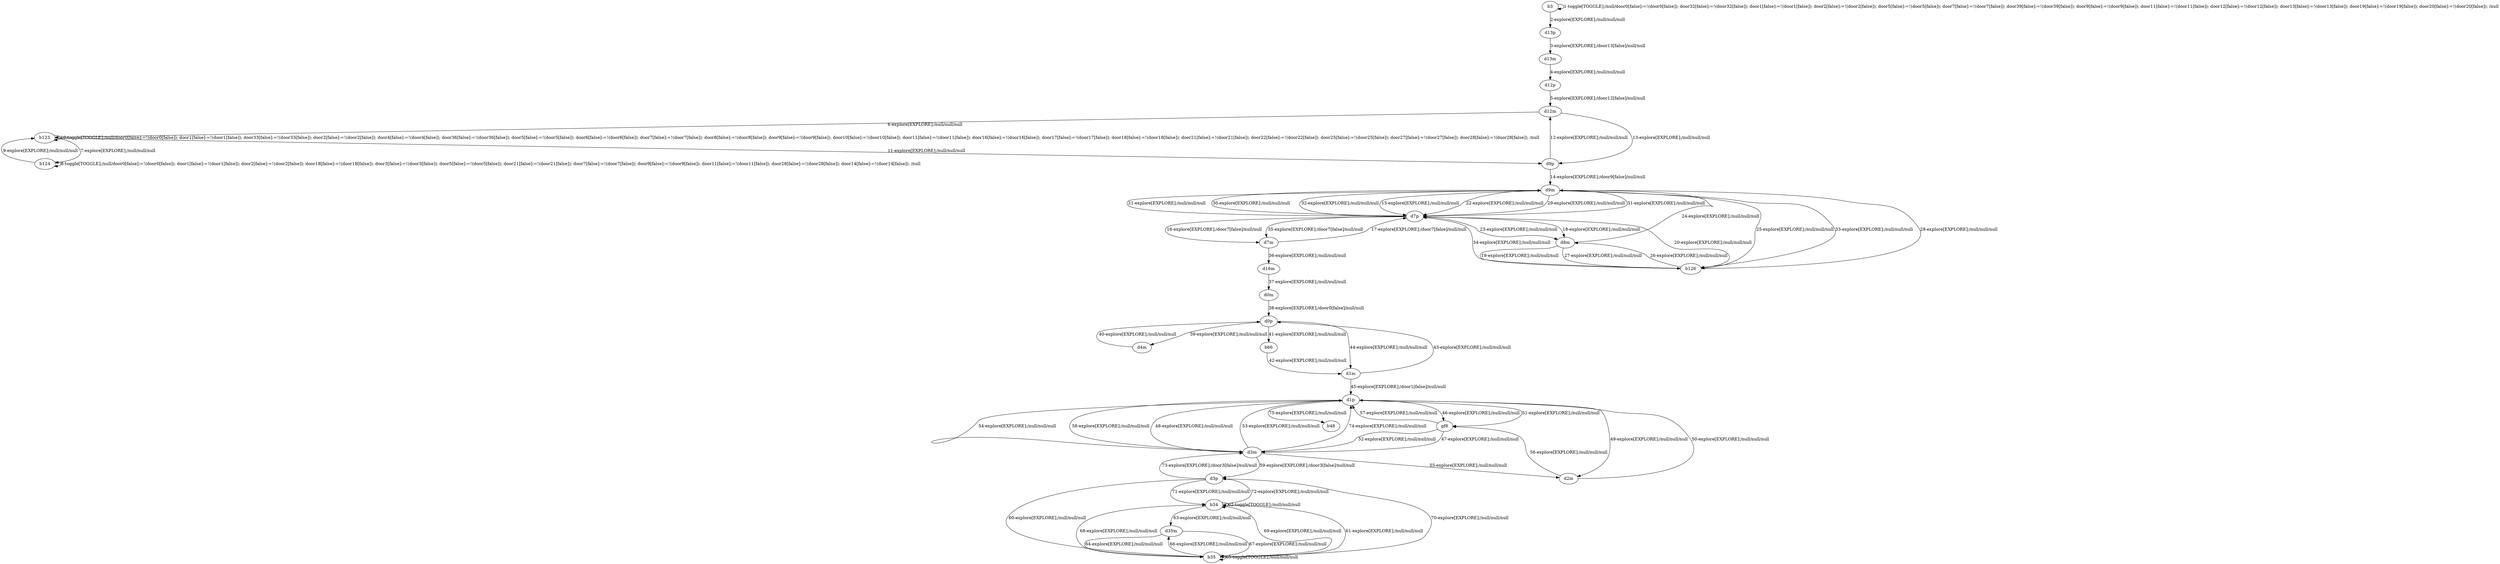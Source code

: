 # Total number of goals covered by this test: 1
# d1p --> b48

digraph g {
"b3" -> "b3" [label = "1-toggle[TOGGLE];/null/door0[false]:=!(door0[false]); door32[false]:=!(door32[false]); door1[false]:=!(door1[false]); door2[false]:=!(door2[false]); door5[false]:=!(door5[false]); door7[false]:=!(door7[false]); door39[false]:=!(door39[false]); door9[false]:=!(door9[false]); door11[false]:=!(door11[false]); door12[false]:=!(door12[false]); door13[false]:=!(door13[false]); door19[false]:=!(door19[false]); door20[false]:=!(door20[false]); /null"];
"b3" -> "d13p" [label = "2-explore[EXPLORE];/null/null/null"];
"d13p" -> "d13m" [label = "3-explore[EXPLORE];/door13[false]/null/null"];
"d13m" -> "d12p" [label = "4-explore[EXPLORE];/null/null/null"];
"d12p" -> "d12m" [label = "5-explore[EXPLORE];/door12[false]/null/null"];
"d12m" -> "b123" [label = "6-explore[EXPLORE];/null/null/null"];
"b123" -> "b124" [label = "7-explore[EXPLORE];/null/null/null"];
"b124" -> "b124" [label = "8-toggle[TOGGLE];/null/door0[false]:=!(door0[false]); door1[false]:=!(door1[false]); door2[false]:=!(door2[false]); door18[false]:=!(door18[false]); door3[false]:=!(door3[false]); door5[false]:=!(door5[false]); door21[false]:=!(door21[false]); door7[false]:=!(door7[false]); door9[false]:=!(door9[false]); door11[false]:=!(door11[false]); door28[false]:=!(door28[false]); door14[false]:=!(door14[false]); /null"];
"b124" -> "b123" [label = "9-explore[EXPLORE];/null/null/null"];
"b123" -> "b123" [label = "10-toggle[TOGGLE];/null/door0[false]:=!(door0[false]); door1[false]:=!(door1[false]); door33[false]:=!(door33[false]); door2[false]:=!(door2[false]); door4[false]:=!(door4[false]); door36[false]:=!(door36[false]); door5[false]:=!(door5[false]); door6[false]:=!(door6[false]); door7[false]:=!(door7[false]); door8[false]:=!(door8[false]); door9[false]:=!(door9[false]); door10[false]:=!(door10[false]); door11[false]:=!(door11[false]); door16[false]:=!(door16[false]); door17[false]:=!(door17[false]); door18[false]:=!(door18[false]); door21[false]:=!(door21[false]); door22[false]:=!(door22[false]); door25[false]:=!(door25[false]); door27[false]:=!(door27[false]); door28[false]:=!(door28[false]); /null"];
"b123" -> "d9p" [label = "11-explore[EXPLORE];/null/null/null"];
"d9p" -> "d12m" [label = "12-explore[EXPLORE];/null/null/null"];
"d12m" -> "d9p" [label = "13-explore[EXPLORE];/null/null/null"];
"d9p" -> "d9m" [label = "14-explore[EXPLORE];/door9[false]/null/null"];
"d9m" -> "d7p" [label = "15-explore[EXPLORE];/null/null/null"];
"d7p" -> "d7m" [label = "16-explore[EXPLORE];/door7[false]/null/null"];
"d7m" -> "d7p" [label = "17-explore[EXPLORE];/door7[false]/null/null"];
"d7p" -> "d8m" [label = "18-explore[EXPLORE];/null/null/null"];
"d8m" -> "b126" [label = "19-explore[EXPLORE];/null/null/null"];
"b126" -> "d7p" [label = "20-explore[EXPLORE];/null/null/null"];
"d7p" -> "d9m" [label = "21-explore[EXPLORE];/null/null/null"];
"d9m" -> "d7p" [label = "22-explore[EXPLORE];/null/null/null"];
"d7p" -> "d8m" [label = "23-explore[EXPLORE];/null/null/null"];
"d8m" -> "d9m" [label = "24-explore[EXPLORE];/null/null/null"];
"d9m" -> "b126" [label = "25-explore[EXPLORE];/null/null/null"];
"b126" -> "d8m" [label = "26-explore[EXPLORE];/null/null/null"];
"d8m" -> "b126" [label = "27-explore[EXPLORE];/null/null/null"];
"b126" -> "d9m" [label = "28-explore[EXPLORE];/null/null/null"];
"d9m" -> "d7p" [label = "29-explore[EXPLORE];/null/null/null"];
"d7p" -> "d9m" [label = "30-explore[EXPLORE];/null/null/null"];
"d9m" -> "d7p" [label = "31-explore[EXPLORE];/null/null/null"];
"d7p" -> "d9m" [label = "32-explore[EXPLORE];/null/null/null"];
"d9m" -> "b126" [label = "33-explore[EXPLORE];/null/null/null"];
"b126" -> "d7p" [label = "34-explore[EXPLORE];/null/null/null"];
"d7p" -> "d7m" [label = "35-explore[EXPLORE];/door7[false]/null/null"];
"d7m" -> "d16m" [label = "36-explore[EXPLORE];/null/null/null"];
"d16m" -> "d0m" [label = "37-explore[EXPLORE];/null/null/null"];
"d0m" -> "d0p" [label = "38-explore[EXPLORE];/door0[false]/null/null"];
"d0p" -> "d4m" [label = "39-explore[EXPLORE];/null/null/null"];
"d4m" -> "d0p" [label = "40-explore[EXPLORE];/null/null/null"];
"d0p" -> "b66" [label = "41-explore[EXPLORE];/null/null/null"];
"b66" -> "d1m" [label = "42-explore[EXPLORE];/null/null/null"];
"d1m" -> "d0p" [label = "43-explore[EXPLORE];/null/null/null"];
"d0p" -> "d1m" [label = "44-explore[EXPLORE];/null/null/null"];
"d1m" -> "d1p" [label = "45-explore[EXPLORE];/door1[false]/null/null"];
"d1p" -> "gf8" [label = "46-explore[EXPLORE];/null/null/null"];
"gf8" -> "d3m" [label = "47-explore[EXPLORE];/null/null/null"];
"d3m" -> "d1p" [label = "48-explore[EXPLORE];/null/null/null"];
"d1p" -> "d2m" [label = "49-explore[EXPLORE];/null/null/null"];
"d2m" -> "d1p" [label = "50-explore[EXPLORE];/null/null/null"];
"d1p" -> "gf8" [label = "51-explore[EXPLORE];/null/null/null"];
"gf8" -> "d3m" [label = "52-explore[EXPLORE];/null/null/null"];
"d3m" -> "d1p" [label = "53-explore[EXPLORE];/null/null/null"];
"d1p" -> "d3m" [label = "54-explore[EXPLORE];/null/null/null"];
"d3m" -> "d2m" [label = "55-explore[EXPLORE];/null/null/null"];
"d2m" -> "gf8" [label = "56-explore[EXPLORE];/null/null/null"];
"gf8" -> "d1p" [label = "57-explore[EXPLORE];/null/null/null"];
"d1p" -> "d3m" [label = "58-explore[EXPLORE];/null/null/null"];
"d3m" -> "d3p" [label = "59-explore[EXPLORE];/door3[false]/null/null"];
"d3p" -> "b35" [label = "60-explore[EXPLORE];/null/null/null"];
"b35" -> "b34" [label = "61-explore[EXPLORE];/null/null/null"];
"b34" -> "b34" [label = "62-toggle[TOGGLE];/null/null/null"];
"b34" -> "d35m" [label = "63-explore[EXPLORE];/null/null/null"];
"d35m" -> "b35" [label = "64-explore[EXPLORE];/null/null/null"];
"b35" -> "b35" [label = "65-toggle[TOGGLE];/null/null/null"];
"b35" -> "d35m" [label = "66-explore[EXPLORE];/null/null/null"];
"d35m" -> "b35" [label = "67-explore[EXPLORE];/null/null/null"];
"b35" -> "b34" [label = "68-explore[EXPLORE];/null/null/null"];
"b34" -> "b35" [label = "69-explore[EXPLORE];/null/null/null"];
"b35" -> "d3p" [label = "70-explore[EXPLORE];/null/null/null"];
"d3p" -> "b34" [label = "71-explore[EXPLORE];/null/null/null"];
"b34" -> "d3p" [label = "72-explore[EXPLORE];/null/null/null"];
"d3p" -> "d3m" [label = "73-explore[EXPLORE];/door3[false]/null/null"];
"d3m" -> "d1p" [label = "74-explore[EXPLORE];/null/null/null"];
"d1p" -> "b48" [label = "75-explore[EXPLORE];/null/null/null"];
}